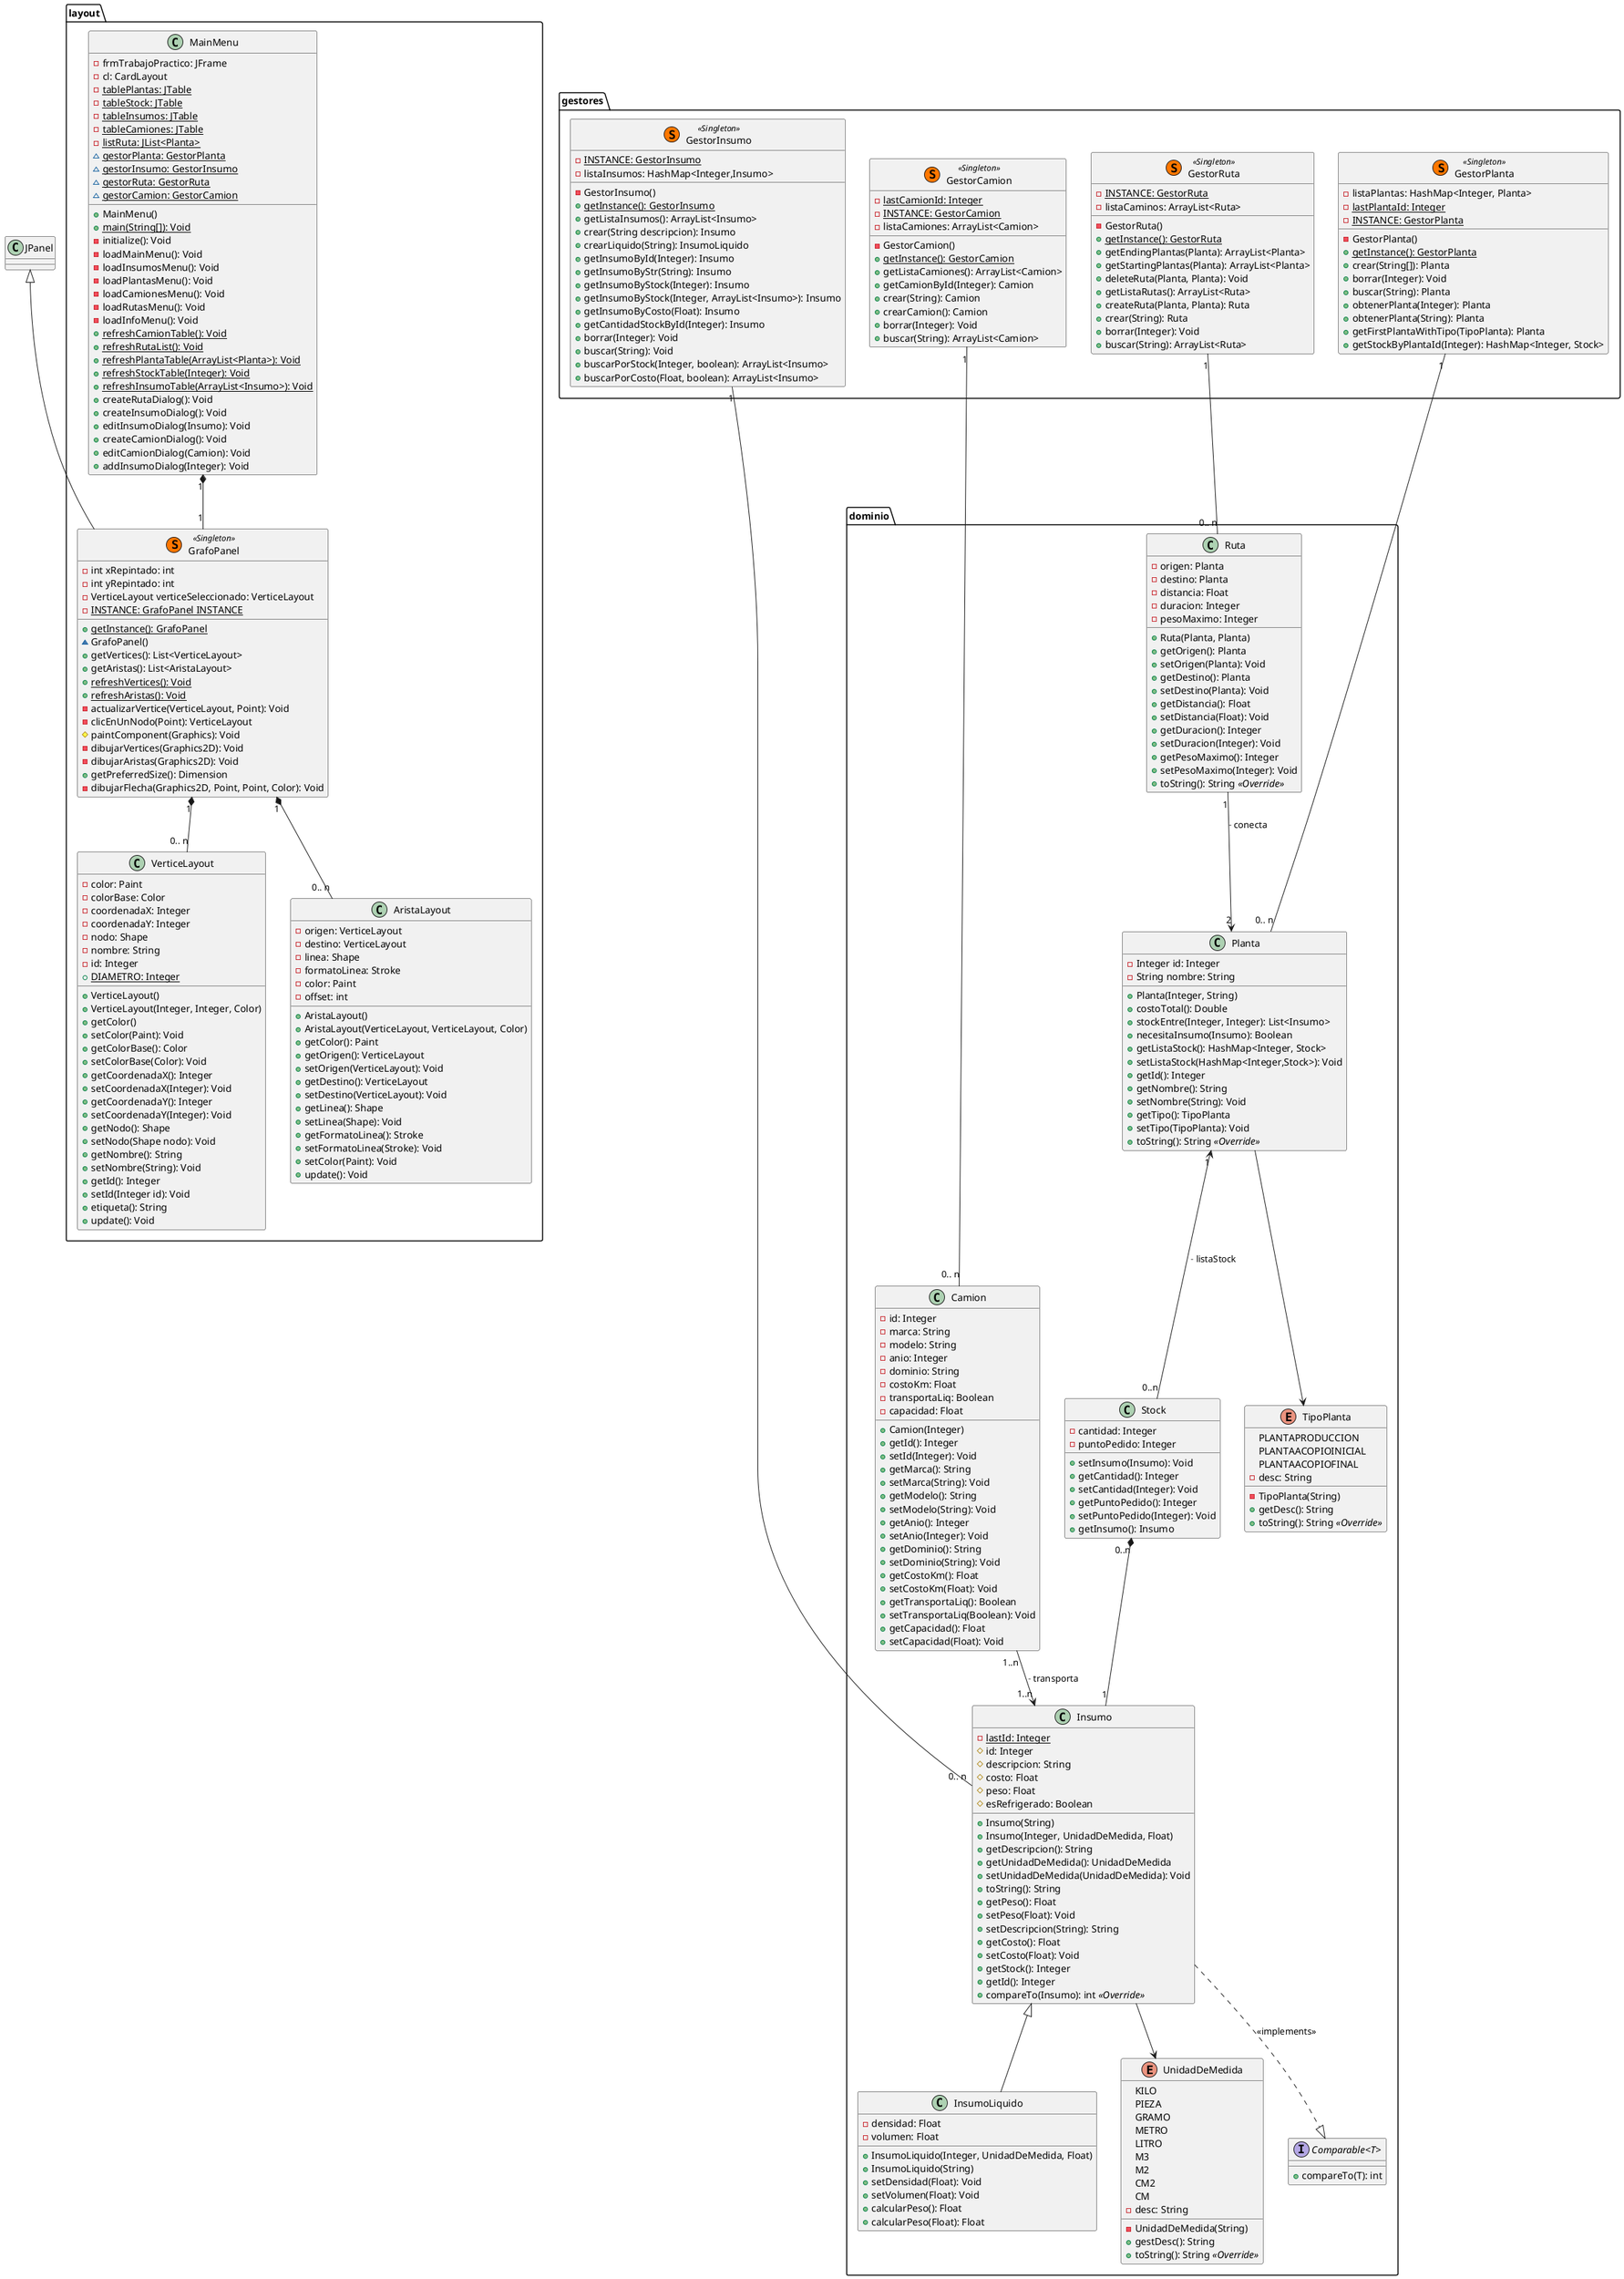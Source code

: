 @startuml

package dominio{

    class Insumo {
    	-{static}lastId: Integer
    	#id: Integer
    	#descripcion: String
    	#costo: Float
    	#peso: Float
    	#esRefrigerado: Boolean
    	+Insumo(String)
    	+Insumo(Integer, UnidadDeMedida, Float)
    	+getDescripcion(): String
    	+getUnidadDeMedida(): UnidadDeMedida
    	+setUnidadDeMedida(UnidadDeMedida): Void
    	+toString(): String
    	+getPeso(): Float
    	+setPeso(Float): Void
    	+setDescripcion(String): String
    	+getCosto(): Float
    	+setCosto(Float): Void
    	+getStock(): Integer
    	+getId(): Integer    
        +compareTo(Insumo): int //<<Override>>//
    }

    class InsumoLiquido  {
    	-densidad: Float
    	-volumen: Float
    	+InsumoLiquido(Integer, UnidadDeMedida, Float)
    	+InsumoLiquido(String)
    	+setDensidad(Float): Void
    	+setVolumen(Float): Void
    	+calcularPeso(): Float
    	+calcularPeso(Float): Float
    }
    
    Insumo <|-- InsumoLiquido

    enum UnidadDeMedida{
        KILO
        PIEZA
        GRAMO
        METRO
        LITRO
        M3
        M2
        CM2
        CM
        -desc: String
        -UnidadDeMedida(String)
        +gestDesc(): String
        +toString(): String //<<Override>>//
    }

    class Stock {
    	-cantidad: Integer
    	-puntoPedido: Integer
    	+setInsumo(Insumo): Void
    	+getCantidad(): Integer
    	+setCantidad(Integer): Void
    	+getPuntoPedido(): Integer
    	+setPuntoPedido(Integer): Void
    	+getInsumo(): Insumo
    }

    class Planta{
    	-Integer id: Integer
    	-String nombre: String
    	+Planta(Integer, String)
    	+costoTotal(): Double
    	+stockEntre(Integer, Integer): List<Insumo>
    	+necesitaInsumo(Insumo): Boolean
    	+getListaStock(): HashMap<Integer, Stock>
    	+setListaStock(HashMap<Integer,Stock>): Void
    	+getId(): Integer
    	+getNombre(): String
    	+setNombre(String): Void
    	+getTipo(): TipoPlanta
    	+setTipo(TipoPlanta): Void
        +toString(): String //<<Override>>//
    }

    enum TipoPlanta{
        PLANTAPRODUCCION
        PLANTAACOPIOINICIAL
        PLANTAACOPIOFINAL
        -desc: String
        -TipoPlanta(String)
        +getDesc(): String
        +toString(): String //<<Override>>//
    }

    class Ruta {
    	-origen: Planta
    	-destino: Planta
    	-distancia: Float
    	-duracion: Integer
    	-pesoMaximo: Integer
    	+Ruta(Planta, Planta)
    	+getOrigen(): Planta
    	+setOrigen(Planta): Void
    	+getDestino(): Planta
    	+setDestino(Planta): Void
    	+getDistancia(): Float
    	+setDistancia(Float): Void
    	+getDuracion(): Integer
    	+setDuracion(Integer): Void
    	+getPesoMaximo(): Integer
    	+setPesoMaximo(Integer): Void
        +toString(): String //<<Override>>//
    }
    

    class Camion {
    	-id: Integer
    	-marca: String
    	-modelo: String
    	-anio: Integer
    	-dominio: String
    	-costoKm: Float
    	-transportaLiq: Boolean
    	-capacidad: Float
    	+Camion(Integer)
    	+getId(): Integer
    	+setId(Integer): Void
    	+getMarca(): String
    	+setMarca(String): Void
    	+getModelo(): String
    	+setModelo(String): Void
    	+getAnio(): Integer
    	+setAnio(Integer): Void
    	+getDominio(): String
    	+setDominio(String): Void
    	+getCostoKm(): Float
    	+setCostoKm(Float): Void
    	+getTransportaLiq(): Boolean
    	+setTransportaLiq(Boolean): Void
    	+getCapacidad(): Float
    	+setCapacidad(Float): Void
    }

    interface "Comparable<T>"{
            +compareTo(T): int
    }

    Insumo --> UnidadDeMedida
    Insumo ..|> "Comparable<T>": "<<implements>>"
    Planta --> TipoPlanta
    Stock "0..n" *-- "1" Insumo
    Planta "1" <-- "0..n" Stock: " ˗ listaStock"
    Camion "1..n"  --> "1..n" Insumo: ˗ transporta
    Ruta "1" --> "2" Planta: ˗ conecta

}

package gestores{
    class GestorInsumo <<(S, #FF7700) Singleton>>{
    	-{static}INSTANCE: GestorInsumo
    	-listaInsumos: HashMap<Integer,Insumo>
    	-GestorInsumo()
    	+{static}getInstance(): GestorInsumo
    	+getListaInsumos(): ArrayList<Insumo>
    	+crear(String descripcion): Insumo
    	+crearLiquido(String): InsumoLiquido
    	+getInsumoById(Integer): Insumo
    	+getInsumoByStr(String): Insumo
    	+getInsumoByStock(Integer): Insumo
    	+getInsumoByStock(Integer, ArrayList<Insumo>): Insumo
    	+getInsumoByCosto(Float): Insumo
    	+getCantidadStockById(Integer): Insumo
    	+borrar(Integer): Void
    	+buscar(String): Void
    	+buscarPorStock(Integer, boolean): ArrayList<Insumo>
    	+buscarPorCosto(Float, boolean): ArrayList<Insumo>
    }

    class GestorPlanta <<(S, #FF7700) Singleton>> {
        -listaPlantas: HashMap<Integer, Planta>
        -{static} lastPlantaId: Integer
        -{static} INSTANCE: GestorPlanta
        -GestorPlanta()
        +{static} getInstance(): GestorPlanta
        +crear(String[]): Planta
        +borrar(Integer): Void
        +buscar(String): Planta
        +obtenerPlanta(Integer): Planta
        +obtenerPlanta(String): Planta
        +getFirstPlantaWithTipo(TipoPlanta): Planta
        +getStockByPlantaId(Integer): HashMap<Integer, Stock>
    }

    class GestorRuta <<(S, #FF7700) Singleton>> {
    	-{static}INSTANCE: GestorRuta
    	-listaCaminos: ArrayList<Ruta>
    	-GestorRuta()
    	+{static}getInstance(): GestorRuta
    	+getEndingPlantas(Planta): ArrayList<Planta>
    	+getStartingPlantas(Planta): ArrayList<Planta>
    	+deleteRuta(Planta, Planta): Void
    	+getListaRutas(): ArrayList<Ruta>
    	+createRuta(Planta, Planta): Ruta
    	+crear(String): Ruta
    	+borrar(Integer): Void
    	+buscar(String): ArrayList<Ruta>
    }

    class GestorCamion <<(S, #FF7700) Singleton>>{
    	-{static}lastCamionId: Integer
    	-{static}INSTANCE: GestorCamion
    	-listaCamiones: ArrayList<Camion>
    	-GestorCamion()
    	+{static}getInstance(): GestorCamion
    	+getListaCamiones(): ArrayList<Camion>
    	+getCamionById(Integer): Camion
    	+crear(String): Camion
    	+crearCamion(): Camion
    	+borrar(Integer): Void
    	+buscar(String): ArrayList<Camion>
    }

    together {
        class GestorPlanta
        class GestorRuta
        class GestorInsumo
        class GestorCamion
    } 
}

GestorRuta "1" -- "0.. n" Ruta
GestorCamion "1" -- "0.. n" Camion
GestorPlanta "1" -- "0.. n" Planta
GestorInsumo "1" -- "0.. n" Insumo

package layout{

    class GrafoPanel <<(S, #FF7700) Singleton>>{
    	-int xRepintado: int
    	-int yRepintado: int
    	-VerticeLayout verticeSeleccionado: VerticeLayout
    	-{static}INSTANCE: GrafoPanel INSTANCE
    	+{static}getInstance(): GrafoPanel
    	~GrafoPanel()
    	+getVertices(): List<VerticeLayout>
    	+getAristas(): List<AristaLayout>
    	+{static}refreshVertices(): Void
    	+{static}refreshAristas(): Void
    	-actualizarVertice(VerticeLayout, Point): Void
    	-clicEnUnNodo(Point): VerticeLayout
    	#paintComponent(Graphics): Void
    	-dibujarVertices(Graphics2D): Void
    	-dibujarAristas(Graphics2D): Void
    	+getPreferredSize(): Dimension
    	-dibujarFlecha(Graphics2D, Point, Point, Color): Void
    }
    
    class VerticeLayout {
    	-color: Paint
    	-colorBase: Color
    	-coordenadaX: Integer
    	-coordenadaY: Integer
    	-nodo: Shape
    	-nombre: String
    	-id: Integer
    	+{static}DIAMETRO: Integer
    	+VerticeLayout()
    	+VerticeLayout(Integer, Integer, Color)
    	+getColor()
    	+setColor(Paint): Void
    	+getColorBase(): Color
    	+setColorBase(Color): Void
    	+getCoordenadaX(): Integer
    	+setCoordenadaX(Integer): Void
    	+getCoordenadaY(): Integer
    	+setCoordenadaY(Integer): Void
    	+getNodo(): Shape
    	+setNodo(Shape nodo): Void
    	+getNombre(): String
    	+setNombre(String): Void
    	+getId(): Integer
    	+setId(Integer id): Void
    	+etiqueta(): String
    	+update(): Void
    }

    
    class AristaLayout{
    	-origen: VerticeLayout
    	-destino: VerticeLayout
    	-linea: Shape
    	-formatoLinea: Stroke
    	-color: Paint
    	-offset: int
    	+AristaLayout()
    	+AristaLayout(VerticeLayout, VerticeLayout, Color)
    	+getColor(): Paint
    	+getOrigen(): VerticeLayout
    	+setOrigen(VerticeLayout): Void
    	+getDestino(): VerticeLayout
    	+setDestino(VerticeLayout): Void
    	+getLinea(): Shape
    	+setLinea(Shape): Void
    	+getFormatoLinea(): Stroke
    	+setFormatoLinea(Stroke): Void
    	+setColor(Paint): Void
    	+update(): Void
    }
    
    class MainMenu {
    	-frmTrabajoPractico: JFrame
    	-cl: CardLayout
    	-{static}tablePlantas: JTable
    	-{static}tableStock: JTable
    	-{static}tableInsumos: JTable
    	-{static}tableCamiones: JTable
    	-{static}listRuta: JList<Planta>
    	~{static}gestorPlanta: GestorPlanta
    	~{static}gestorInsumo: GestorInsumo
    	~{static}gestorRuta: GestorRuta
    	~{static}gestorCamion: GestorCamion
    	+MainMenu()
    	+{static}main(String[]): Void
    	-initialize(): Void
    	-loadMainMenu(): Void
    	-loadInsumosMenu(): Void
    	-loadPlantasMenu(): Void
    	-loadCamionesMenu(): Void
    	-loadRutasMenu(): Void
    	-loadInfoMenu(): Void
    	+{static}refreshCamionTable(): Void
    	+{static}refreshRutaList(): Void
    	+{static}refreshPlantaTable(ArrayList<Planta>): Void
    	+{static}refreshStockTable(Integer): Void
    	+{static}refreshInsumoTable(ArrayList<Insumo>): Void
    	+createRutaDialog(): Void
    	+createInsumoDialog(): Void
    	+editInsumoDialog(Insumo): Void
    	+createCamionDialog(): Void
    	+editCamionDialog(Camion): Void
    	+addInsumoDialog(Integer): Void
    }
    
    GrafoPanel "1" *-- "0.. n" VerticeLayout
    GrafoPanel "1" *-- "0.. n" AristaLayout
    MainMenu "1" *-- "1" GrafoPanel
}

class JPanel {
}
    
JPanel <|-- GrafoPanel

@enduml